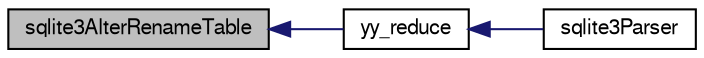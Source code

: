 digraph "sqlite3AlterRenameTable"
{
  edge [fontname="FreeSans",fontsize="10",labelfontname="FreeSans",labelfontsize="10"];
  node [fontname="FreeSans",fontsize="10",shape=record];
  rankdir="LR";
  Node416237 [label="sqlite3AlterRenameTable",height=0.2,width=0.4,color="black", fillcolor="grey75", style="filled", fontcolor="black"];
  Node416237 -> Node416238 [dir="back",color="midnightblue",fontsize="10",style="solid",fontname="FreeSans"];
  Node416238 [label="yy_reduce",height=0.2,width=0.4,color="black", fillcolor="white", style="filled",URL="$sqlite3_8c.html#a7c419a9b25711c666a9a2449ef377f14"];
  Node416238 -> Node416239 [dir="back",color="midnightblue",fontsize="10",style="solid",fontname="FreeSans"];
  Node416239 [label="sqlite3Parser",height=0.2,width=0.4,color="black", fillcolor="white", style="filled",URL="$sqlite3_8c.html#a0327d71a5fabe0b6a343d78a2602e72a"];
}
